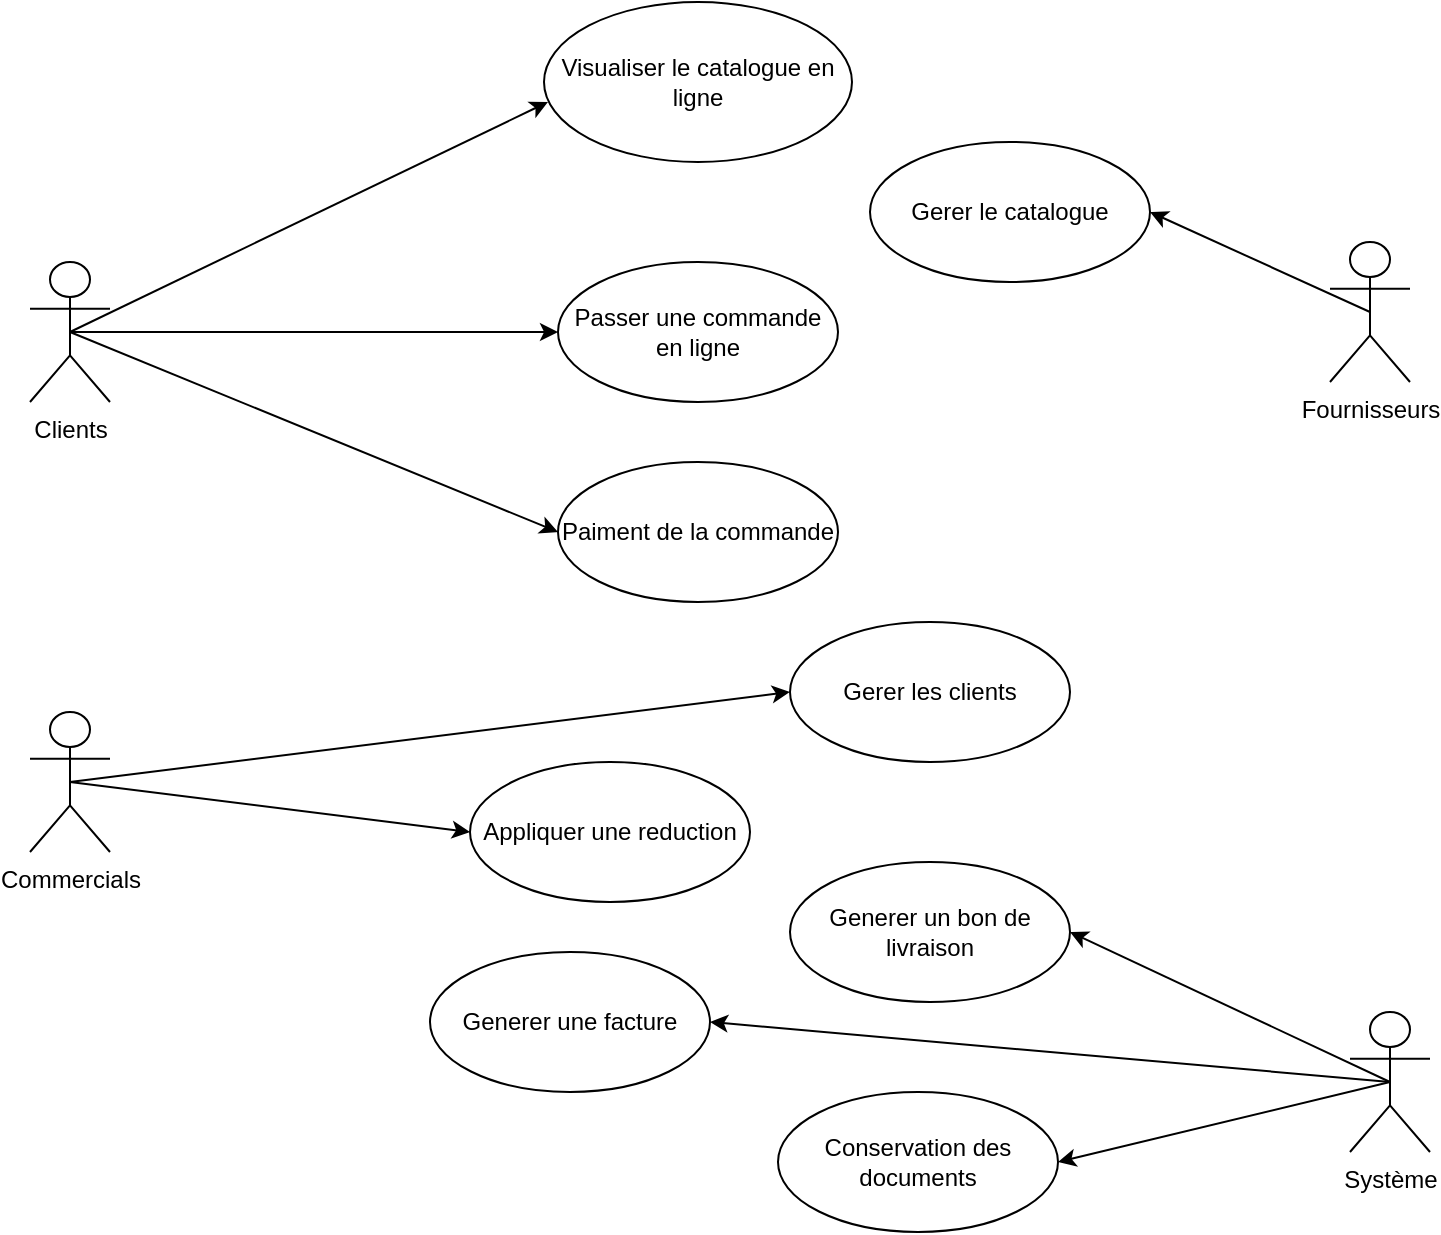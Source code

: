 <mxfile>
    <diagram id="CA6gJyRGBvxVsY3mY8bC" name="Page-1">
        <mxGraphModel dx="942" dy="667" grid="1" gridSize="10" guides="1" tooltips="1" connect="1" arrows="1" fold="1" page="1" pageScale="1" pageWidth="827" pageHeight="1169" math="0" shadow="0">
            <root>
                <mxCell id="0"/>
                <mxCell id="1" parent="0"/>
                <mxCell id="7" style="edgeStyle=none;html=1;exitX=0.5;exitY=0.5;exitDx=0;exitDy=0;exitPerimeter=0;entryX=0.013;entryY=0.625;entryDx=0;entryDy=0;entryPerimeter=0;" edge="1" parent="1" source="2" target="4">
                    <mxGeometry relative="1" as="geometry"/>
                </mxCell>
                <mxCell id="8" style="edgeStyle=none;html=1;exitX=0.5;exitY=0.5;exitDx=0;exitDy=0;exitPerimeter=0;entryX=0;entryY=0.5;entryDx=0;entryDy=0;" edge="1" parent="1" source="2" target="6">
                    <mxGeometry relative="1" as="geometry"/>
                </mxCell>
                <mxCell id="17" style="edgeStyle=none;html=1;exitX=0.5;exitY=0.5;exitDx=0;exitDy=0;exitPerimeter=0;entryX=0;entryY=0.5;entryDx=0;entryDy=0;" edge="1" parent="1" source="2" target="16">
                    <mxGeometry relative="1" as="geometry"/>
                </mxCell>
                <mxCell id="2" value="Clients" style="shape=umlActor;verticalLabelPosition=bottom;verticalAlign=top;html=1;" vertex="1" parent="1">
                    <mxGeometry x="40" y="170" width="40" height="70" as="geometry"/>
                </mxCell>
                <mxCell id="4" value="Visualiser le catalogue en ligne" style="ellipse;whiteSpace=wrap;html=1;" vertex="1" parent="1">
                    <mxGeometry x="297" y="40" width="154" height="80" as="geometry"/>
                </mxCell>
                <mxCell id="6" value="Passer une commande en ligne" style="ellipse;whiteSpace=wrap;html=1;" vertex="1" parent="1">
                    <mxGeometry x="304" y="170" width="140" height="70" as="geometry"/>
                </mxCell>
                <mxCell id="9" value="Gerer le catalogue" style="ellipse;whiteSpace=wrap;html=1;" vertex="1" parent="1">
                    <mxGeometry x="460" y="110" width="140" height="70" as="geometry"/>
                </mxCell>
                <mxCell id="13" style="edgeStyle=none;html=1;exitX=0.5;exitY=0.5;exitDx=0;exitDy=0;exitPerimeter=0;entryX=1;entryY=0.5;entryDx=0;entryDy=0;" edge="1" parent="1" source="10" target="9">
                    <mxGeometry relative="1" as="geometry"/>
                </mxCell>
                <mxCell id="10" value="Fournisseurs" style="shape=umlActor;verticalLabelPosition=bottom;verticalAlign=top;html=1;" vertex="1" parent="1">
                    <mxGeometry x="690" y="160" width="40" height="70" as="geometry"/>
                </mxCell>
                <mxCell id="12" value="Gerer les clients" style="ellipse;whiteSpace=wrap;html=1;" vertex="1" parent="1">
                    <mxGeometry x="420" y="350" width="140" height="70" as="geometry"/>
                </mxCell>
                <mxCell id="15" style="edgeStyle=none;html=1;exitX=0.5;exitY=0.5;exitDx=0;exitDy=0;exitPerimeter=0;entryX=0;entryY=0.5;entryDx=0;entryDy=0;" edge="1" parent="1" source="14" target="12">
                    <mxGeometry relative="1" as="geometry"/>
                </mxCell>
                <mxCell id="19" style="edgeStyle=none;html=1;exitX=0.5;exitY=0.5;exitDx=0;exitDy=0;exitPerimeter=0;entryX=0;entryY=0.5;entryDx=0;entryDy=0;" edge="1" parent="1" source="14" target="18">
                    <mxGeometry relative="1" as="geometry"/>
                </mxCell>
                <mxCell id="14" value="Commercials" style="shape=umlActor;verticalLabelPosition=bottom;verticalAlign=top;html=1;" vertex="1" parent="1">
                    <mxGeometry x="40" y="395" width="40" height="70" as="geometry"/>
                </mxCell>
                <mxCell id="16" value="Paiment de la commande" style="ellipse;whiteSpace=wrap;html=1;" vertex="1" parent="1">
                    <mxGeometry x="304" y="270" width="140" height="70" as="geometry"/>
                </mxCell>
                <mxCell id="18" value="Appliquer une reduction" style="ellipse;whiteSpace=wrap;html=1;" vertex="1" parent="1">
                    <mxGeometry x="260" y="420" width="140" height="70" as="geometry"/>
                </mxCell>
                <mxCell id="22" style="edgeStyle=none;html=1;exitX=0.5;exitY=0.5;exitDx=0;exitDy=0;exitPerimeter=0;entryX=1;entryY=0.5;entryDx=0;entryDy=0;" edge="1" parent="1" source="20" target="21">
                    <mxGeometry relative="1" as="geometry"/>
                </mxCell>
                <mxCell id="25" style="edgeStyle=none;html=1;exitX=0.5;exitY=0.5;exitDx=0;exitDy=0;exitPerimeter=0;entryX=1;entryY=0.5;entryDx=0;entryDy=0;" edge="1" parent="1" source="20" target="23">
                    <mxGeometry relative="1" as="geometry"/>
                </mxCell>
                <mxCell id="27" style="edgeStyle=none;html=1;exitX=0.5;exitY=0.5;exitDx=0;exitDy=0;exitPerimeter=0;entryX=1;entryY=0.5;entryDx=0;entryDy=0;" edge="1" parent="1" source="20" target="26">
                    <mxGeometry relative="1" as="geometry"/>
                </mxCell>
                <mxCell id="20" value="Système" style="shape=umlActor;verticalLabelPosition=bottom;verticalAlign=top;html=1;" vertex="1" parent="1">
                    <mxGeometry x="700" y="545" width="40" height="70" as="geometry"/>
                </mxCell>
                <mxCell id="21" value="Generer un bon de livraison" style="ellipse;whiteSpace=wrap;html=1;" vertex="1" parent="1">
                    <mxGeometry x="420" y="470" width="140" height="70" as="geometry"/>
                </mxCell>
                <mxCell id="23" value="Generer une facture" style="ellipse;whiteSpace=wrap;html=1;" vertex="1" parent="1">
                    <mxGeometry x="240" y="515" width="140" height="70" as="geometry"/>
                </mxCell>
                <mxCell id="26" value="Conservation des documents" style="ellipse;whiteSpace=wrap;html=1;" vertex="1" parent="1">
                    <mxGeometry x="414" y="585" width="140" height="70" as="geometry"/>
                </mxCell>
            </root>
        </mxGraphModel>
    </diagram>
</mxfile>